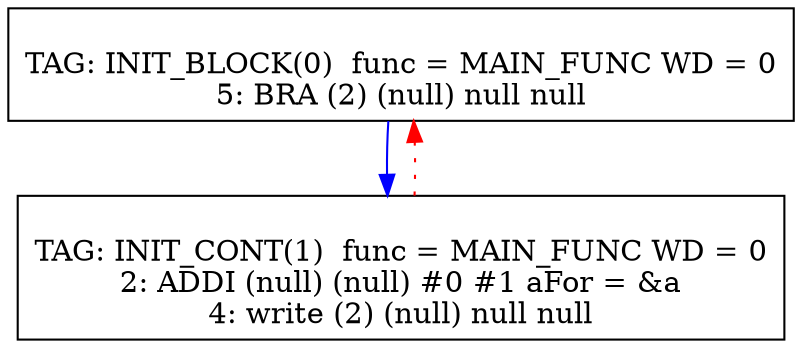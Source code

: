 digraph {
0[label="
TAG: INIT_BLOCK(0)  func = MAIN_FUNC WD = 0
5: BRA (2) (null) null null
"];
0[shape=box];
0 -> 1[color=blue]
1[label="
TAG: INIT_CONT(1)  func = MAIN_FUNC WD = 0
2: ADDI (null) (null) #0 #1 aFor = &a
4: write (2) (null) null null
"];
1[shape=box];
1 -> 0[color=red][style=dotted]
}
